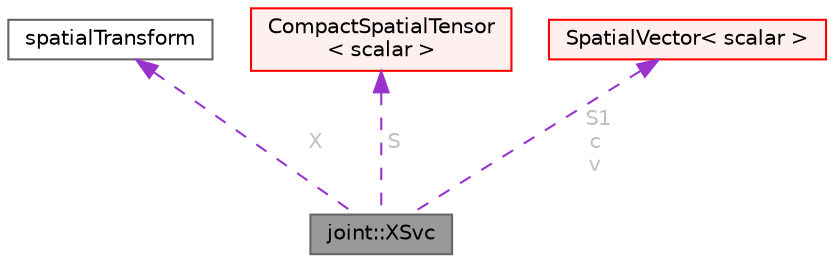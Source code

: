 digraph "joint::XSvc"
{
 // LATEX_PDF_SIZE
  bgcolor="transparent";
  edge [fontname=Helvetica,fontsize=10,labelfontname=Helvetica,labelfontsize=10];
  node [fontname=Helvetica,fontsize=10,shape=box,height=0.2,width=0.4];
  Node1 [id="Node000001",label="joint::XSvc",height=0.2,width=0.4,color="gray40", fillcolor="grey60", style="filled", fontcolor="black",tooltip=" "];
  Node2 -> Node1 [id="edge1_Node000001_Node000002",dir="back",color="darkorchid3",style="dashed",tooltip=" ",label=" X",fontcolor="grey" ];
  Node2 [id="Node000002",label="spatialTransform",height=0.2,width=0.4,color="gray40", fillcolor="white", style="filled",URL="$classFoam_1_1spatialTransform.html",tooltip="Compact representation of the Plücker spatial transformation tensor in terms of the rotation tensor E..."];
  Node3 -> Node1 [id="edge2_Node000001_Node000003",dir="back",color="darkorchid3",style="dashed",tooltip=" ",label=" S",fontcolor="grey" ];
  Node3 [id="Node000003",label="CompactSpatialTensor\l\< scalar \>",height=0.2,width=0.4,color="red", fillcolor="#FFF0F0", style="filled",URL="$classFoam_1_1CompactSpatialTensor.html",tooltip=" "];
  Node11 -> Node1 [id="edge3_Node000001_Node000011",dir="back",color="darkorchid3",style="dashed",tooltip=" ",label=" S1\nc\nv",fontcolor="grey" ];
  Node11 [id="Node000011",label="SpatialVector\< scalar \>",height=0.2,width=0.4,color="red", fillcolor="#FFF0F0", style="filled",URL="$classFoam_1_1SpatialVector.html",tooltip=" "];
}
